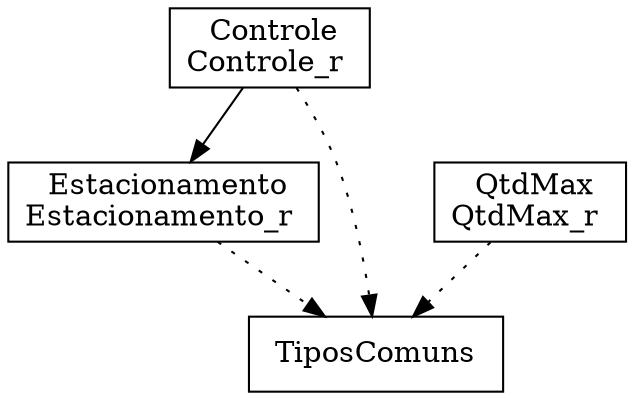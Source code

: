 digraph {
Controle_r [ label=" Controle\nControle_r " shape= box ]
Estacionamento_r [ label=" Estacionamento\nEstacionamento_r " shape= box ]
QtdMax_r [ label=" QtdMax\nQtdMax_r " shape= box ]
TiposComuns [ label=" TiposComuns " shape= box ]

"Controle_r" -> "TiposComuns" [style= dotted ]
"Controle_r" -> "Estacionamento_r" []
"Estacionamento_r" -> "TiposComuns" [style= dotted ]
"QtdMax_r" -> "TiposComuns" [style= dotted ]
}
